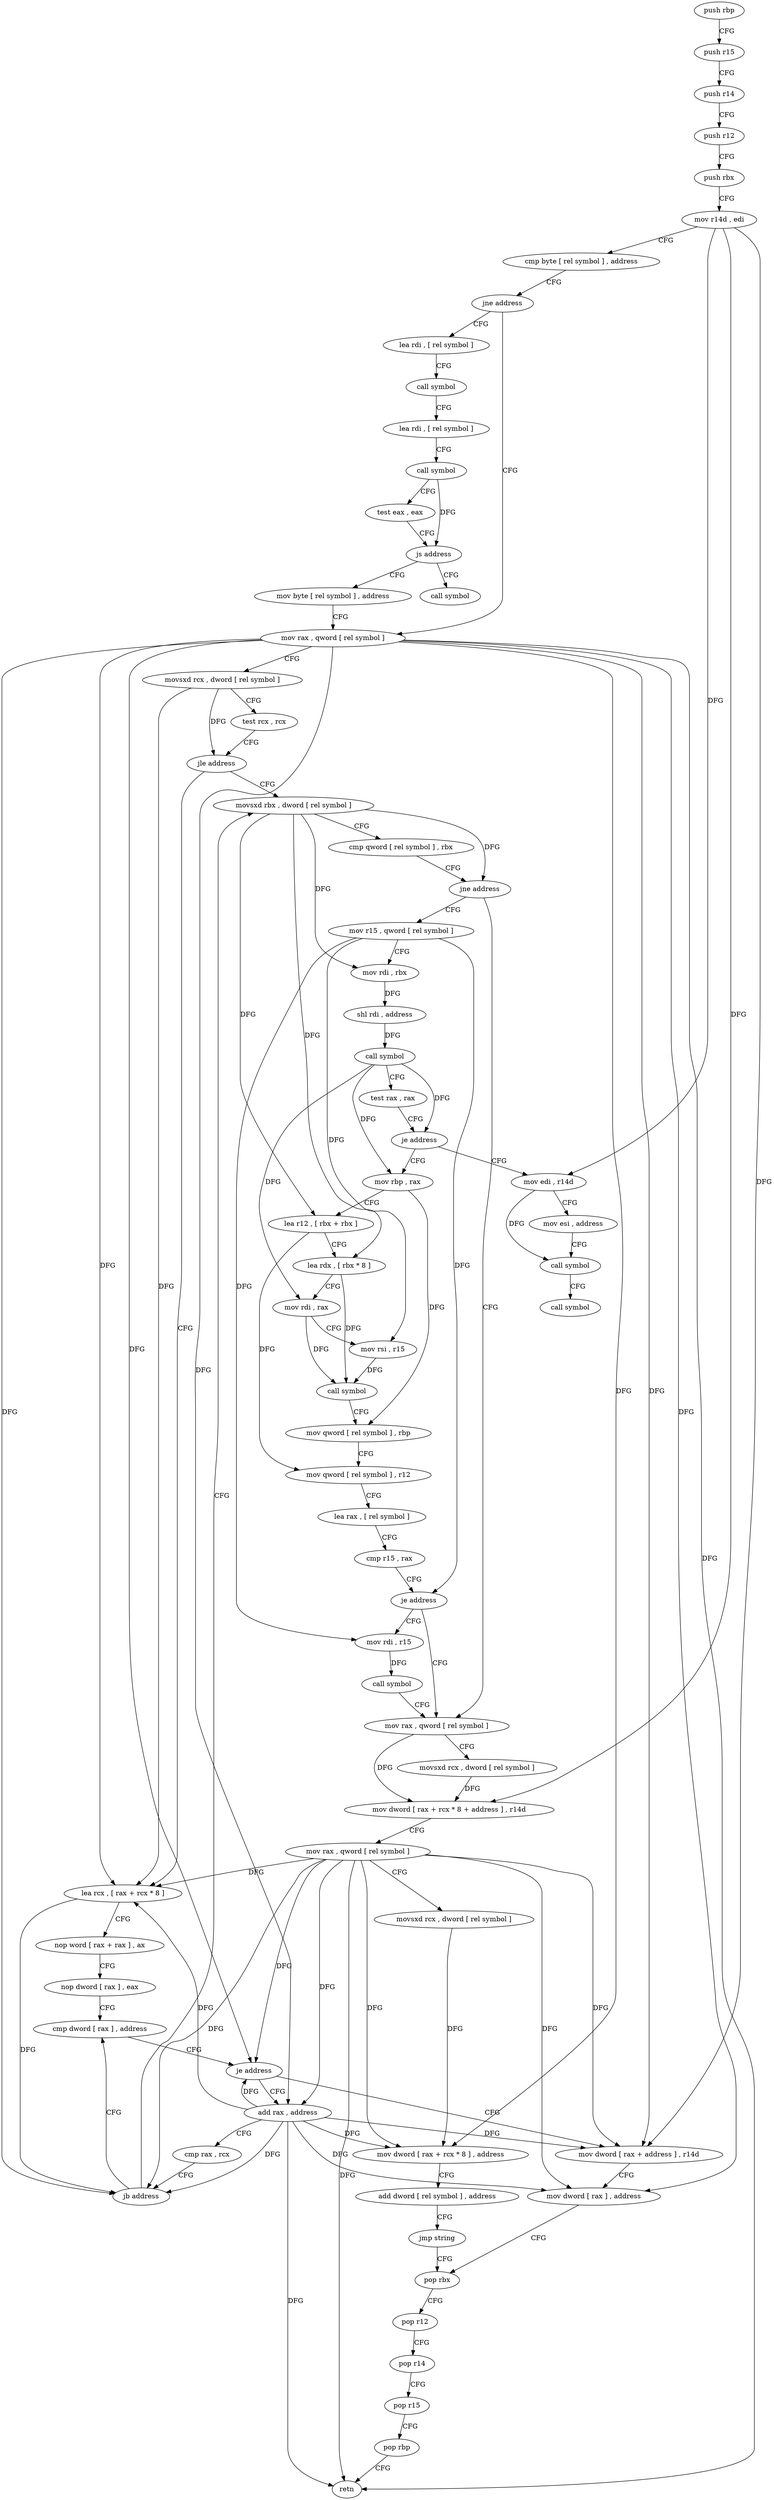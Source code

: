 digraph "func" {
"301744" [label = "push rbp" ]
"301745" [label = "push r15" ]
"301747" [label = "push r14" ]
"301749" [label = "push r12" ]
"301751" [label = "push rbx" ]
"301752" [label = "mov r14d , edi" ]
"301755" [label = "cmp byte [ rel symbol ] , address" ]
"301762" [label = "jne address" ]
"301803" [label = "mov rax , qword [ rel symbol ]" ]
"301764" [label = "lea rdi , [ rel symbol ]" ]
"301810" [label = "movsxd rcx , dword [ rel symbol ]" ]
"301817" [label = "test rcx , rcx" ]
"301820" [label = "jle address" ]
"301858" [label = "movsxd rbx , dword [ rel symbol ]" ]
"301822" [label = "lea rcx , [ rax + rcx * 8 ]" ]
"301771" [label = "call symbol" ]
"301776" [label = "lea rdi , [ rel symbol ]" ]
"301783" [label = "call symbol" ]
"301788" [label = "test eax , eax" ]
"301790" [label = "js address" ]
"302030" [label = "call symbol" ]
"301796" [label = "mov byte [ rel symbol ] , address" ]
"301865" [label = "cmp qword [ rel symbol ] , rbx" ]
"301872" [label = "jne address" ]
"301962" [label = "mov rax , qword [ rel symbol ]" ]
"301874" [label = "mov r15 , qword [ rel symbol ]" ]
"301826" [label = "nop word [ rax + rax ] , ax" ]
"301836" [label = "nop dword [ rax ] , eax" ]
"301840" [label = "cmp dword [ rax ] , address" ]
"301969" [label = "movsxd rcx , dword [ rel symbol ]" ]
"301976" [label = "mov dword [ rax + rcx * 8 + address ] , r14d" ]
"301981" [label = "mov rax , qword [ rel symbol ]" ]
"301988" [label = "movsxd rcx , dword [ rel symbol ]" ]
"301995" [label = "mov dword [ rax + rcx * 8 ] , address" ]
"302002" [label = "add dword [ rel symbol ] , address" ]
"302009" [label = "jmp string" ]
"302021" [label = "pop rbx" ]
"301881" [label = "mov rdi , rbx" ]
"301884" [label = "shl rdi , address" ]
"301888" [label = "call symbol" ]
"301893" [label = "test rax , rax" ]
"301896" [label = "je address" ]
"302035" [label = "mov edi , r14d" ]
"301902" [label = "mov rbp , rax" ]
"302011" [label = "mov dword [ rax + address ] , r14d" ]
"302015" [label = "mov dword [ rax ] , address" ]
"301849" [label = "add rax , address" ]
"301853" [label = "cmp rax , rcx" ]
"301856" [label = "jb address" ]
"302022" [label = "pop r12" ]
"302024" [label = "pop r14" ]
"302026" [label = "pop r15" ]
"302028" [label = "pop rbp" ]
"302029" [label = "retn" ]
"302038" [label = "mov esi , address" ]
"302043" [label = "call symbol" ]
"302048" [label = "call symbol" ]
"301905" [label = "lea r12 , [ rbx + rbx ]" ]
"301909" [label = "lea rdx , [ rbx * 8 ]" ]
"301917" [label = "mov rdi , rax" ]
"301920" [label = "mov rsi , r15" ]
"301923" [label = "call symbol" ]
"301928" [label = "mov qword [ rel symbol ] , rbp" ]
"301935" [label = "mov qword [ rel symbol ] , r12" ]
"301942" [label = "lea rax , [ rel symbol ]" ]
"301949" [label = "cmp r15 , rax" ]
"301952" [label = "je address" ]
"301954" [label = "mov rdi , r15" ]
"301843" [label = "je address" ]
"301957" [label = "call symbol" ]
"301744" -> "301745" [ label = "CFG" ]
"301745" -> "301747" [ label = "CFG" ]
"301747" -> "301749" [ label = "CFG" ]
"301749" -> "301751" [ label = "CFG" ]
"301751" -> "301752" [ label = "CFG" ]
"301752" -> "301755" [ label = "CFG" ]
"301752" -> "301976" [ label = "DFG" ]
"301752" -> "302035" [ label = "DFG" ]
"301752" -> "302011" [ label = "DFG" ]
"301755" -> "301762" [ label = "CFG" ]
"301762" -> "301803" [ label = "CFG" ]
"301762" -> "301764" [ label = "CFG" ]
"301803" -> "301810" [ label = "CFG" ]
"301803" -> "301822" [ label = "DFG" ]
"301803" -> "301995" [ label = "DFG" ]
"301803" -> "301843" [ label = "DFG" ]
"301803" -> "302029" [ label = "DFG" ]
"301803" -> "302011" [ label = "DFG" ]
"301803" -> "302015" [ label = "DFG" ]
"301803" -> "301849" [ label = "DFG" ]
"301803" -> "301856" [ label = "DFG" ]
"301764" -> "301771" [ label = "CFG" ]
"301810" -> "301817" [ label = "CFG" ]
"301810" -> "301820" [ label = "DFG" ]
"301810" -> "301822" [ label = "DFG" ]
"301817" -> "301820" [ label = "CFG" ]
"301820" -> "301858" [ label = "CFG" ]
"301820" -> "301822" [ label = "CFG" ]
"301858" -> "301865" [ label = "CFG" ]
"301858" -> "301872" [ label = "DFG" ]
"301858" -> "301881" [ label = "DFG" ]
"301858" -> "301905" [ label = "DFG" ]
"301858" -> "301909" [ label = "DFG" ]
"301822" -> "301826" [ label = "CFG" ]
"301822" -> "301856" [ label = "DFG" ]
"301771" -> "301776" [ label = "CFG" ]
"301776" -> "301783" [ label = "CFG" ]
"301783" -> "301788" [ label = "CFG" ]
"301783" -> "301790" [ label = "DFG" ]
"301788" -> "301790" [ label = "CFG" ]
"301790" -> "302030" [ label = "CFG" ]
"301790" -> "301796" [ label = "CFG" ]
"301796" -> "301803" [ label = "CFG" ]
"301865" -> "301872" [ label = "CFG" ]
"301872" -> "301962" [ label = "CFG" ]
"301872" -> "301874" [ label = "CFG" ]
"301962" -> "301969" [ label = "CFG" ]
"301962" -> "301976" [ label = "DFG" ]
"301874" -> "301881" [ label = "CFG" ]
"301874" -> "301920" [ label = "DFG" ]
"301874" -> "301952" [ label = "DFG" ]
"301874" -> "301954" [ label = "DFG" ]
"301826" -> "301836" [ label = "CFG" ]
"301836" -> "301840" [ label = "CFG" ]
"301840" -> "301843" [ label = "CFG" ]
"301969" -> "301976" [ label = "DFG" ]
"301976" -> "301981" [ label = "CFG" ]
"301981" -> "301988" [ label = "CFG" ]
"301981" -> "301822" [ label = "DFG" ]
"301981" -> "301995" [ label = "DFG" ]
"301981" -> "301843" [ label = "DFG" ]
"301981" -> "302029" [ label = "DFG" ]
"301981" -> "302011" [ label = "DFG" ]
"301981" -> "302015" [ label = "DFG" ]
"301981" -> "301849" [ label = "DFG" ]
"301981" -> "301856" [ label = "DFG" ]
"301988" -> "301995" [ label = "DFG" ]
"301995" -> "302002" [ label = "CFG" ]
"302002" -> "302009" [ label = "CFG" ]
"302009" -> "302021" [ label = "CFG" ]
"302021" -> "302022" [ label = "CFG" ]
"301881" -> "301884" [ label = "DFG" ]
"301884" -> "301888" [ label = "DFG" ]
"301888" -> "301893" [ label = "CFG" ]
"301888" -> "301896" [ label = "DFG" ]
"301888" -> "301902" [ label = "DFG" ]
"301888" -> "301917" [ label = "DFG" ]
"301893" -> "301896" [ label = "CFG" ]
"301896" -> "302035" [ label = "CFG" ]
"301896" -> "301902" [ label = "CFG" ]
"302035" -> "302038" [ label = "CFG" ]
"302035" -> "302043" [ label = "DFG" ]
"301902" -> "301905" [ label = "CFG" ]
"301902" -> "301928" [ label = "DFG" ]
"302011" -> "302015" [ label = "CFG" ]
"302015" -> "302021" [ label = "CFG" ]
"301849" -> "301853" [ label = "CFG" ]
"301849" -> "301843" [ label = "DFG" ]
"301849" -> "302015" [ label = "DFG" ]
"301849" -> "301822" [ label = "DFG" ]
"301849" -> "301995" [ label = "DFG" ]
"301849" -> "302029" [ label = "DFG" ]
"301849" -> "302011" [ label = "DFG" ]
"301849" -> "301856" [ label = "DFG" ]
"301853" -> "301856" [ label = "CFG" ]
"301856" -> "301840" [ label = "CFG" ]
"301856" -> "301858" [ label = "CFG" ]
"302022" -> "302024" [ label = "CFG" ]
"302024" -> "302026" [ label = "CFG" ]
"302026" -> "302028" [ label = "CFG" ]
"302028" -> "302029" [ label = "CFG" ]
"302038" -> "302043" [ label = "CFG" ]
"302043" -> "302048" [ label = "CFG" ]
"301905" -> "301909" [ label = "CFG" ]
"301905" -> "301935" [ label = "DFG" ]
"301909" -> "301917" [ label = "CFG" ]
"301909" -> "301923" [ label = "DFG" ]
"301917" -> "301920" [ label = "CFG" ]
"301917" -> "301923" [ label = "DFG" ]
"301920" -> "301923" [ label = "DFG" ]
"301923" -> "301928" [ label = "CFG" ]
"301928" -> "301935" [ label = "CFG" ]
"301935" -> "301942" [ label = "CFG" ]
"301942" -> "301949" [ label = "CFG" ]
"301949" -> "301952" [ label = "CFG" ]
"301952" -> "301962" [ label = "CFG" ]
"301952" -> "301954" [ label = "CFG" ]
"301954" -> "301957" [ label = "DFG" ]
"301843" -> "302011" [ label = "CFG" ]
"301843" -> "301849" [ label = "CFG" ]
"301957" -> "301962" [ label = "CFG" ]
}
